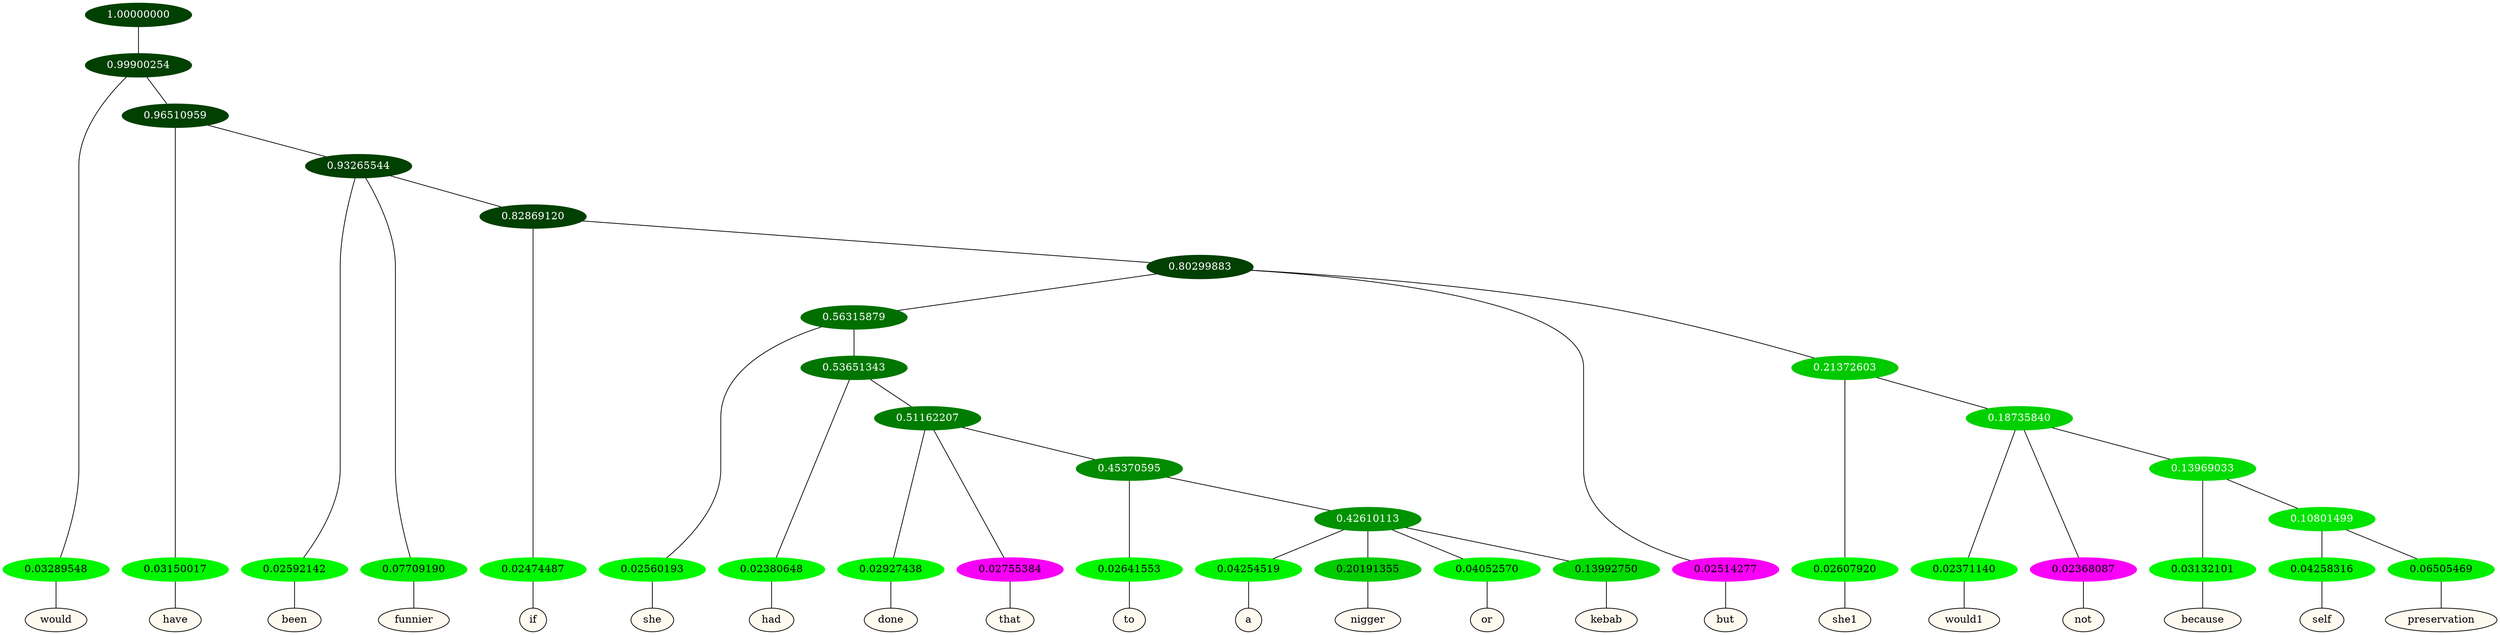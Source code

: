 graph {
	node [format=png height=0.15 nodesep=0.001 ordering=out overlap=prism overlap_scaling=0.01 ranksep=0.001 ratio=0.2 style=filled width=0.15]
	{
		rank=same
		a_w_2 [label=would color=black fillcolor=floralwhite style="filled,solid"]
		a_w_4 [label=have color=black fillcolor=floralwhite style="filled,solid"]
		a_w_6 [label=been color=black fillcolor=floralwhite style="filled,solid"]
		a_w_7 [label=funnier color=black fillcolor=floralwhite style="filled,solid"]
		a_w_9 [label=if color=black fillcolor=floralwhite style="filled,solid"]
		a_w_14 [label=she color=black fillcolor=floralwhite style="filled,solid"]
		a_w_18 [label=had color=black fillcolor=floralwhite style="filled,solid"]
		a_w_23 [label=done color=black fillcolor=floralwhite style="filled,solid"]
		a_w_24 [label=that color=black fillcolor=floralwhite style="filled,solid"]
		a_w_28 [label=to color=black fillcolor=floralwhite style="filled,solid"]
		a_w_32 [label=a color=black fillcolor=floralwhite style="filled,solid"]
		a_w_33 [label=nigger color=black fillcolor=floralwhite style="filled,solid"]
		a_w_34 [label=or color=black fillcolor=floralwhite style="filled,solid"]
		a_w_35 [label=kebab color=black fillcolor=floralwhite style="filled,solid"]
		a_w_12 [label=but color=black fillcolor=floralwhite style="filled,solid"]
		a_w_16 [label=she1 color=black fillcolor=floralwhite style="filled,solid"]
		a_w_20 [label=would1 color=black fillcolor=floralwhite style="filled,solid"]
		a_w_21 [label=not color=black fillcolor=floralwhite style="filled,solid"]
		a_w_26 [label=because color=black fillcolor=floralwhite style="filled,solid"]
		a_w_30 [label=self color=black fillcolor=floralwhite style="filled,solid"]
		a_w_31 [label=preservation color=black fillcolor=floralwhite style="filled,solid"]
	}
	a_n_2 -- a_w_2
	a_n_4 -- a_w_4
	a_n_6 -- a_w_6
	a_n_7 -- a_w_7
	a_n_9 -- a_w_9
	a_n_14 -- a_w_14
	a_n_18 -- a_w_18
	a_n_23 -- a_w_23
	a_n_24 -- a_w_24
	a_n_28 -- a_w_28
	a_n_32 -- a_w_32
	a_n_33 -- a_w_33
	a_n_34 -- a_w_34
	a_n_35 -- a_w_35
	a_n_12 -- a_w_12
	a_n_16 -- a_w_16
	a_n_20 -- a_w_20
	a_n_21 -- a_w_21
	a_n_26 -- a_w_26
	a_n_30 -- a_w_30
	a_n_31 -- a_w_31
	{
		rank=same
		a_n_2 [label=0.03289548 color="0.334 1.000 0.967" fontcolor=black]
		a_n_4 [label=0.03150017 color="0.334 1.000 0.968" fontcolor=black]
		a_n_6 [label=0.02592142 color="0.334 1.000 0.974" fontcolor=black]
		a_n_7 [label=0.07709190 color="0.334 1.000 0.923" fontcolor=black]
		a_n_9 [label=0.02474487 color="0.334 1.000 0.975" fontcolor=black]
		a_n_14 [label=0.02560193 color="0.334 1.000 0.974" fontcolor=black]
		a_n_18 [label=0.02380648 color="0.334 1.000 0.976" fontcolor=black]
		a_n_23 [label=0.02927438 color="0.334 1.000 0.971" fontcolor=black]
		a_n_24 [label=0.02755384 color="0.835 1.000 0.972" fontcolor=black]
		a_n_28 [label=0.02641553 color="0.334 1.000 0.974" fontcolor=black]
		a_n_32 [label=0.04254519 color="0.334 1.000 0.957" fontcolor=black]
		a_n_33 [label=0.20191355 color="0.334 1.000 0.798" fontcolor=black]
		a_n_34 [label=0.04052570 color="0.334 1.000 0.959" fontcolor=black]
		a_n_35 [label=0.13992750 color="0.334 1.000 0.860" fontcolor=black]
		a_n_12 [label=0.02514277 color="0.835 1.000 0.975" fontcolor=black]
		a_n_16 [label=0.02607920 color="0.334 1.000 0.974" fontcolor=black]
		a_n_20 [label=0.02371140 color="0.334 1.000 0.976" fontcolor=black]
		a_n_21 [label=0.02368087 color="0.835 1.000 0.976" fontcolor=black]
		a_n_26 [label=0.03132101 color="0.334 1.000 0.969" fontcolor=black]
		a_n_30 [label=0.04258316 color="0.334 1.000 0.957" fontcolor=black]
		a_n_31 [label=0.06505469 color="0.334 1.000 0.935" fontcolor=black]
	}
	a_n_0 [label=1.00000000 color="0.334 1.000 0.250" fontcolor=grey99]
	a_n_1 [label=0.99900254 color="0.334 1.000 0.250" fontcolor=grey99]
	a_n_0 -- a_n_1
	a_n_1 -- a_n_2
	a_n_3 [label=0.96510959 color="0.334 1.000 0.250" fontcolor=grey99]
	a_n_1 -- a_n_3
	a_n_3 -- a_n_4
	a_n_5 [label=0.93265544 color="0.334 1.000 0.250" fontcolor=grey99]
	a_n_3 -- a_n_5
	a_n_5 -- a_n_6
	a_n_5 -- a_n_7
	a_n_8 [label=0.82869120 color="0.334 1.000 0.250" fontcolor=grey99]
	a_n_5 -- a_n_8
	a_n_8 -- a_n_9
	a_n_10 [label=0.80299883 color="0.334 1.000 0.250" fontcolor=grey99]
	a_n_8 -- a_n_10
	a_n_11 [label=0.56315879 color="0.334 1.000 0.437" fontcolor=grey99]
	a_n_10 -- a_n_11
	a_n_10 -- a_n_12
	a_n_13 [label=0.21372603 color="0.334 1.000 0.786" fontcolor=grey99]
	a_n_10 -- a_n_13
	a_n_11 -- a_n_14
	a_n_15 [label=0.53651343 color="0.334 1.000 0.463" fontcolor=grey99]
	a_n_11 -- a_n_15
	a_n_13 -- a_n_16
	a_n_17 [label=0.18735840 color="0.334 1.000 0.813" fontcolor=grey99]
	a_n_13 -- a_n_17
	a_n_15 -- a_n_18
	a_n_19 [label=0.51162207 color="0.334 1.000 0.488" fontcolor=grey99]
	a_n_15 -- a_n_19
	a_n_17 -- a_n_20
	a_n_17 -- a_n_21
	a_n_22 [label=0.13969033 color="0.334 1.000 0.860" fontcolor=grey99]
	a_n_17 -- a_n_22
	a_n_19 -- a_n_23
	a_n_19 -- a_n_24
	a_n_25 [label=0.45370595 color="0.334 1.000 0.546" fontcolor=grey99]
	a_n_19 -- a_n_25
	a_n_22 -- a_n_26
	a_n_27 [label=0.10801499 color="0.334 1.000 0.892" fontcolor=grey99]
	a_n_22 -- a_n_27
	a_n_25 -- a_n_28
	a_n_29 [label=0.42610113 color="0.334 1.000 0.574" fontcolor=grey99]
	a_n_25 -- a_n_29
	a_n_27 -- a_n_30
	a_n_27 -- a_n_31
	a_n_29 -- a_n_32
	a_n_29 -- a_n_33
	a_n_29 -- a_n_34
	a_n_29 -- a_n_35
}
